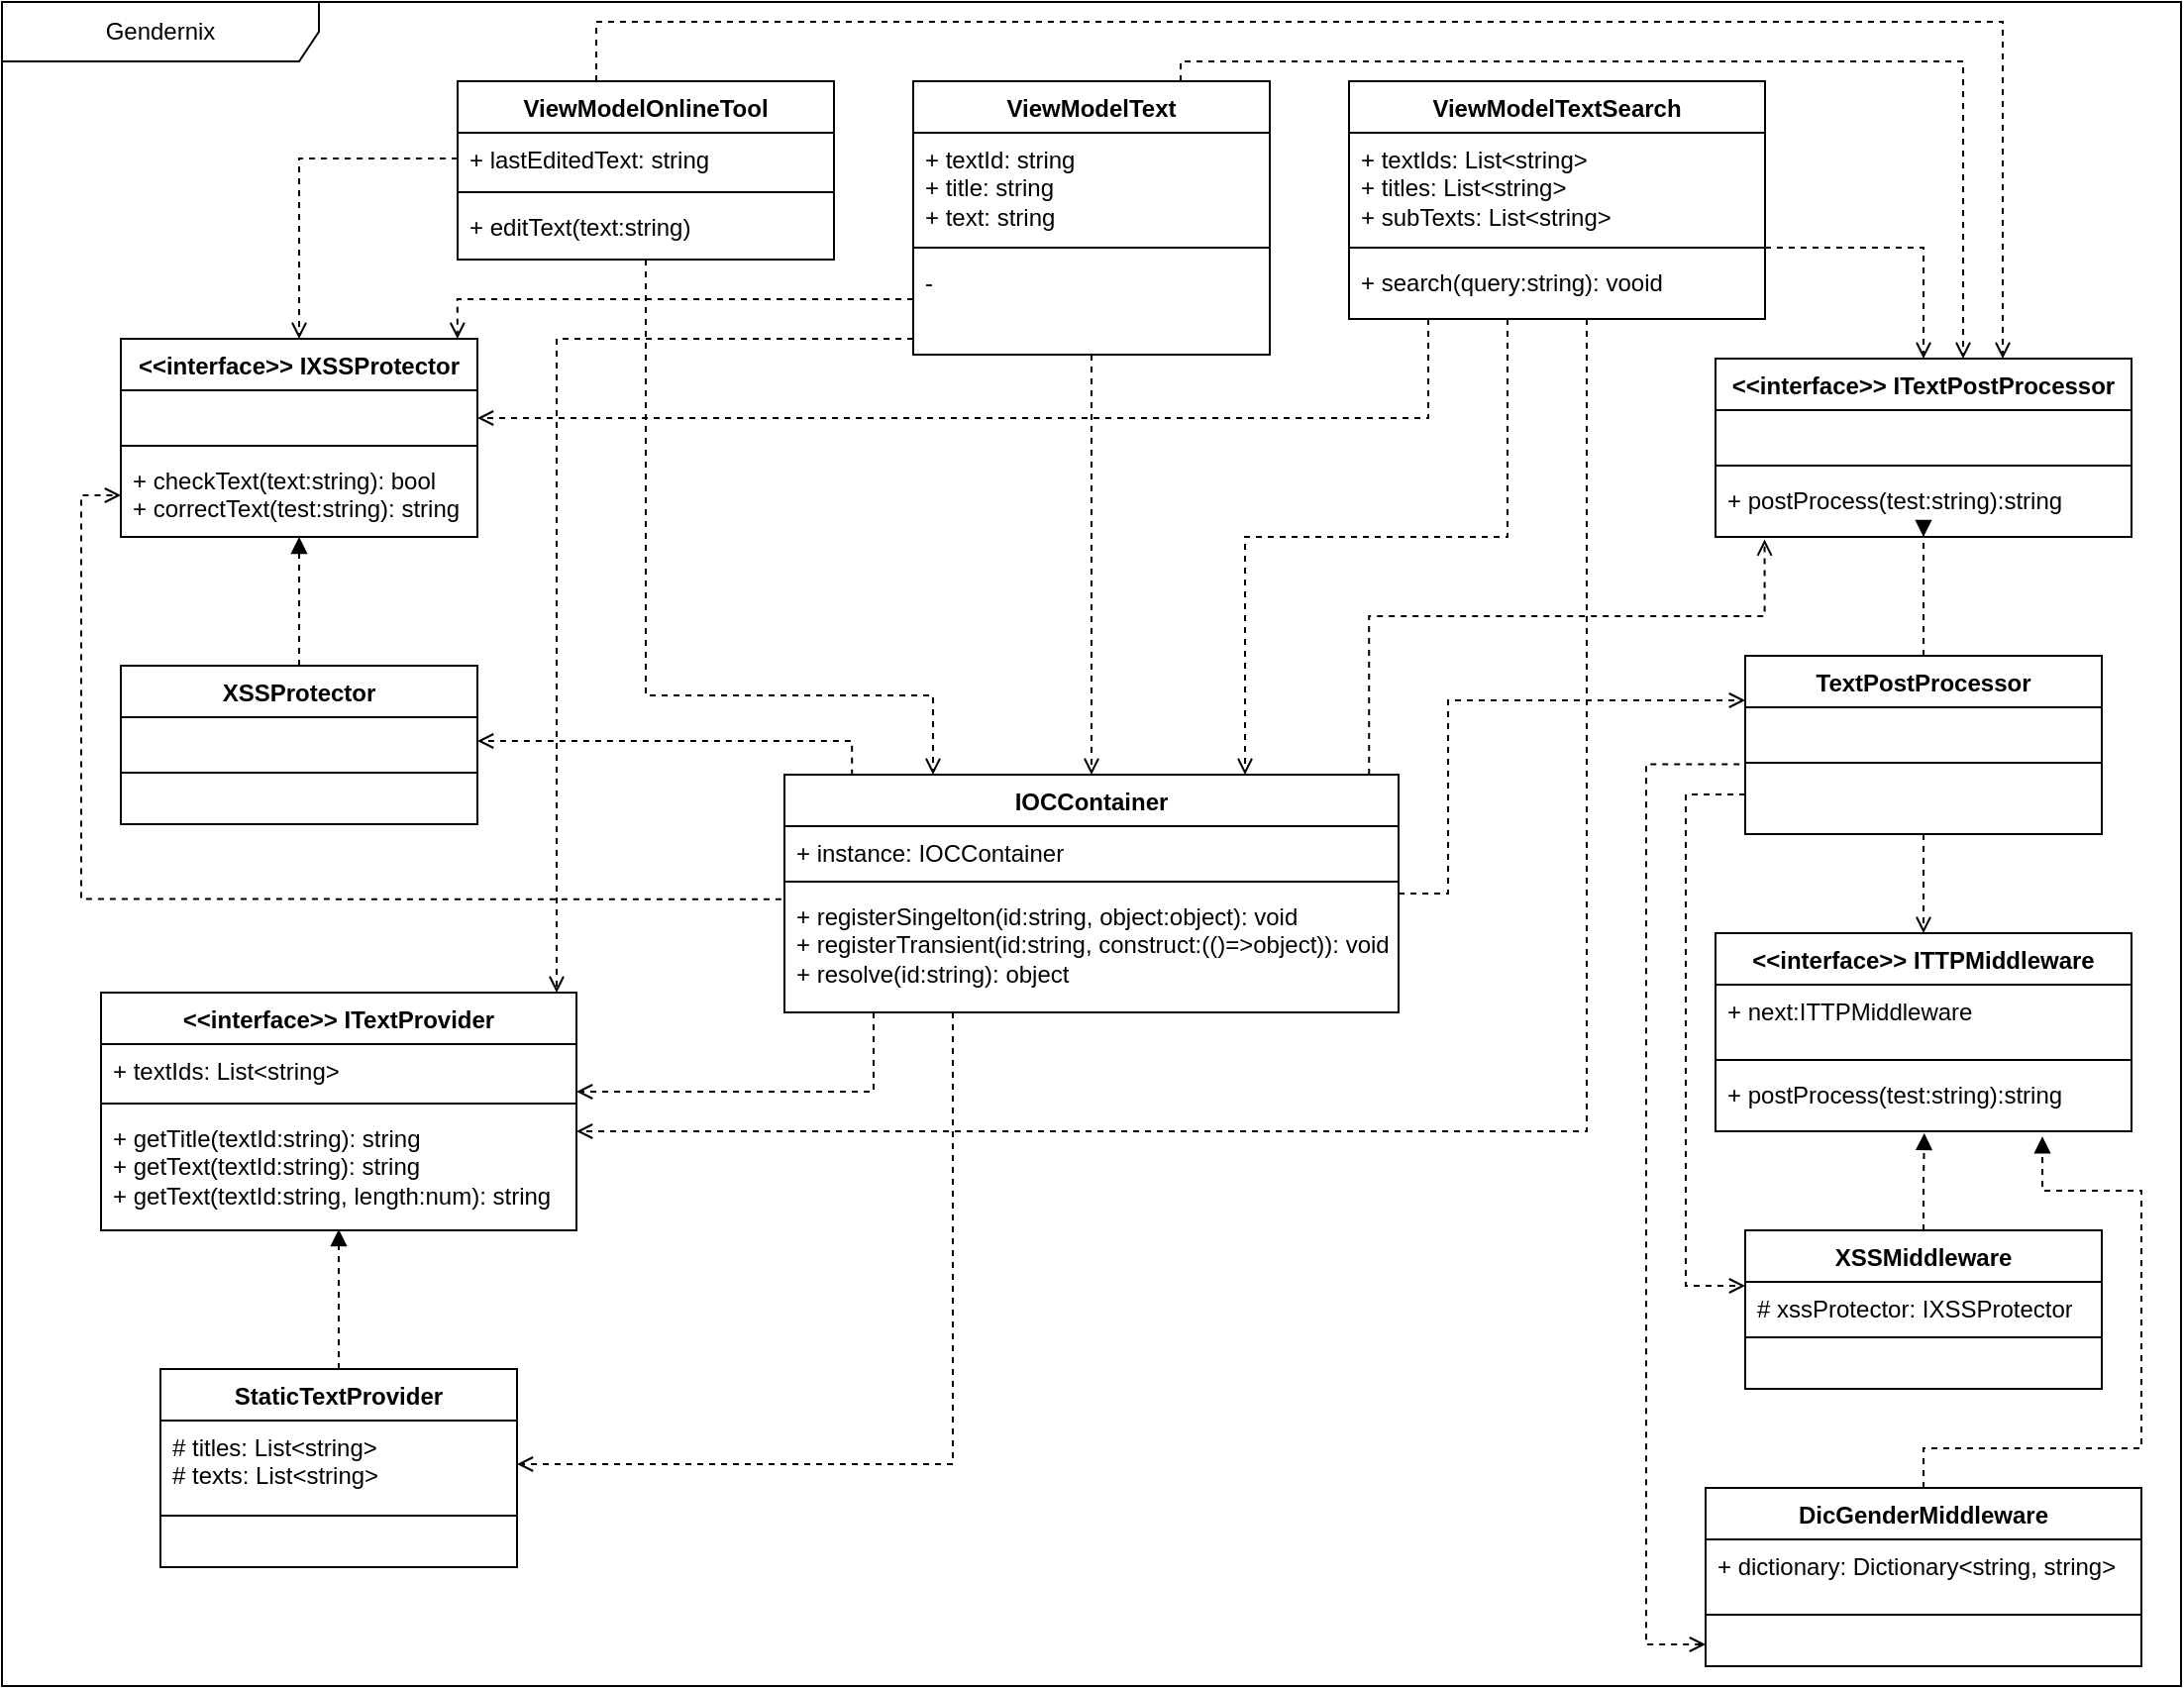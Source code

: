 <mxfile version="22.0.8" type="device">
  <diagram name="Page-1" id="9f46799a-70d6-7492-0946-bef42562c5a5">
    <mxGraphModel dx="2231" dy="1293" grid="1" gridSize="10" guides="1" tooltips="1" connect="1" arrows="1" fold="1" page="1" pageScale="1" pageWidth="1100" pageHeight="850" background="none" math="0" shadow="0">
      <root>
        <mxCell id="0" />
        <mxCell id="1" parent="0" />
        <mxCell id="ZU_0qnk7MYpzfpRTQc3B-1" value="Gendernix" style="shape=umlFrame;whiteSpace=wrap;html=1;pointerEvents=0;recursiveResize=0;container=1;collapsible=0;width=160;" parent="1" vertex="1">
          <mxGeometry width="1100" height="850" as="geometry" />
        </mxCell>
        <mxCell id="ZU_0qnk7MYpzfpRTQc3B-69" style="edgeStyle=orthogonalEdgeStyle;rounded=0;orthogonalLoop=1;jettySize=auto;html=1;entryX=0.5;entryY=0.992;entryDx=0;entryDy=0;entryPerimeter=0;dashed=1;endArrow=block;endFill=1;" parent="ZU_0qnk7MYpzfpRTQc3B-1" source="ZU_0qnk7MYpzfpRTQc3B-13" target="ZU_0qnk7MYpzfpRTQc3B-8" edge="1">
          <mxGeometry relative="1" as="geometry">
            <Array as="points">
              <mxPoint x="170" y="630" />
              <mxPoint x="170" y="630" />
            </Array>
          </mxGeometry>
        </mxCell>
        <mxCell id="ZU_0qnk7MYpzfpRTQc3B-13" value="StaticTextProvider" style="swimlane;fontStyle=1;align=center;verticalAlign=top;childLayout=stackLayout;horizontal=1;startSize=26;horizontalStack=0;resizeParent=1;resizeParentMax=0;resizeLast=0;collapsible=1;marginBottom=0;whiteSpace=wrap;html=1;" parent="ZU_0qnk7MYpzfpRTQc3B-1" vertex="1">
          <mxGeometry x="80" y="690" width="180" height="100" as="geometry" />
        </mxCell>
        <mxCell id="ZU_0qnk7MYpzfpRTQc3B-14" value="# titles: List&amp;lt;string&amp;gt;&lt;br&gt;# texts: List&amp;lt;string&amp;gt;" style="text;strokeColor=none;fillColor=none;align=left;verticalAlign=top;spacingLeft=4;spacingRight=4;overflow=hidden;rotatable=0;points=[[0,0.5],[1,0.5]];portConstraint=eastwest;whiteSpace=wrap;html=1;" parent="ZU_0qnk7MYpzfpRTQc3B-13" vertex="1">
          <mxGeometry y="26" width="180" height="44" as="geometry" />
        </mxCell>
        <mxCell id="ZU_0qnk7MYpzfpRTQc3B-15" value="" style="line;strokeWidth=1;fillColor=none;align=left;verticalAlign=middle;spacingTop=-1;spacingLeft=3;spacingRight=3;rotatable=0;labelPosition=right;points=[];portConstraint=eastwest;strokeColor=inherit;" parent="ZU_0qnk7MYpzfpRTQc3B-13" vertex="1">
          <mxGeometry y="70" width="180" height="8" as="geometry" />
        </mxCell>
        <mxCell id="ZU_0qnk7MYpzfpRTQc3B-16" value="&amp;nbsp;" style="text;strokeColor=none;fillColor=none;align=left;verticalAlign=top;spacingLeft=4;spacingRight=4;overflow=hidden;rotatable=0;points=[[0,0.5],[1,0.5]];portConstraint=eastwest;whiteSpace=wrap;html=1;" parent="ZU_0qnk7MYpzfpRTQc3B-13" vertex="1">
          <mxGeometry y="78" width="180" height="22" as="geometry" />
        </mxCell>
        <mxCell id="ZU_0qnk7MYpzfpRTQc3B-30" value="&amp;lt;&amp;lt;interface&amp;gt;&amp;gt; IXSSProtector" style="swimlane;fontStyle=1;align=center;verticalAlign=top;childLayout=stackLayout;horizontal=1;startSize=26;horizontalStack=0;resizeParent=1;resizeParentMax=0;resizeLast=0;collapsible=1;marginBottom=0;whiteSpace=wrap;html=1;" parent="ZU_0qnk7MYpzfpRTQc3B-1" vertex="1">
          <mxGeometry x="60" y="170" width="180" height="100" as="geometry" />
        </mxCell>
        <mxCell id="ZU_0qnk7MYpzfpRTQc3B-31" value="&amp;nbsp;" style="text;strokeColor=none;fillColor=none;align=left;verticalAlign=top;spacingLeft=4;spacingRight=4;overflow=hidden;rotatable=0;points=[[0,0.5],[1,0.5]];portConstraint=eastwest;whiteSpace=wrap;html=1;" parent="ZU_0qnk7MYpzfpRTQc3B-30" vertex="1">
          <mxGeometry y="26" width="180" height="24" as="geometry" />
        </mxCell>
        <mxCell id="ZU_0qnk7MYpzfpRTQc3B-32" value="" style="line;strokeWidth=1;fillColor=none;align=left;verticalAlign=middle;spacingTop=-1;spacingLeft=3;spacingRight=3;rotatable=0;labelPosition=right;points=[];portConstraint=eastwest;strokeColor=inherit;" parent="ZU_0qnk7MYpzfpRTQc3B-30" vertex="1">
          <mxGeometry y="50" width="180" height="8" as="geometry" />
        </mxCell>
        <mxCell id="ZU_0qnk7MYpzfpRTQc3B-33" value="+ checkText(text:string): bool&lt;br&gt;+ correctText(test:string): string" style="text;strokeColor=none;fillColor=none;align=left;verticalAlign=top;spacingLeft=4;spacingRight=4;overflow=hidden;rotatable=0;points=[[0,0.5],[1,0.5]];portConstraint=eastwest;whiteSpace=wrap;html=1;" parent="ZU_0qnk7MYpzfpRTQc3B-30" vertex="1">
          <mxGeometry y="58" width="180" height="42" as="geometry" />
        </mxCell>
        <mxCell id="ZU_0qnk7MYpzfpRTQc3B-72" style="edgeStyle=orthogonalEdgeStyle;rounded=0;orthogonalLoop=1;jettySize=auto;html=1;entryX=0.5;entryY=1;entryDx=0;entryDy=0;entryPerimeter=0;dashed=1;endArrow=block;endFill=1;" parent="ZU_0qnk7MYpzfpRTQc3B-1" source="ZU_0qnk7MYpzfpRTQc3B-34" target="ZU_0qnk7MYpzfpRTQc3B-33" edge="1">
          <mxGeometry relative="1" as="geometry" />
        </mxCell>
        <mxCell id="ZU_0qnk7MYpzfpRTQc3B-34" value="XSSProtector" style="swimlane;fontStyle=1;align=center;verticalAlign=top;childLayout=stackLayout;horizontal=1;startSize=26;horizontalStack=0;resizeParent=1;resizeParentMax=0;resizeLast=0;collapsible=1;marginBottom=0;whiteSpace=wrap;html=1;" parent="ZU_0qnk7MYpzfpRTQc3B-1" vertex="1">
          <mxGeometry x="60" y="335" width="180" height="80" as="geometry" />
        </mxCell>
        <mxCell id="ZU_0qnk7MYpzfpRTQc3B-35" value="&amp;nbsp;" style="text;strokeColor=none;fillColor=none;align=left;verticalAlign=top;spacingLeft=4;spacingRight=4;overflow=hidden;rotatable=0;points=[[0,0.5],[1,0.5]];portConstraint=eastwest;whiteSpace=wrap;html=1;" parent="ZU_0qnk7MYpzfpRTQc3B-34" vertex="1">
          <mxGeometry y="26" width="180" height="24" as="geometry" />
        </mxCell>
        <mxCell id="ZU_0qnk7MYpzfpRTQc3B-36" value="" style="line;strokeWidth=1;fillColor=none;align=left;verticalAlign=middle;spacingTop=-1;spacingLeft=3;spacingRight=3;rotatable=0;labelPosition=right;points=[];portConstraint=eastwest;strokeColor=inherit;" parent="ZU_0qnk7MYpzfpRTQc3B-34" vertex="1">
          <mxGeometry y="50" width="180" height="8" as="geometry" />
        </mxCell>
        <mxCell id="ZU_0qnk7MYpzfpRTQc3B-37" value="&amp;nbsp;" style="text;strokeColor=none;fillColor=none;align=left;verticalAlign=top;spacingLeft=4;spacingRight=4;overflow=hidden;rotatable=0;points=[[0,0.5],[1,0.5]];portConstraint=eastwest;whiteSpace=wrap;html=1;" parent="ZU_0qnk7MYpzfpRTQc3B-34" vertex="1">
          <mxGeometry y="58" width="180" height="22" as="geometry" />
        </mxCell>
        <mxCell id="ZU_0qnk7MYpzfpRTQc3B-38" value="&amp;lt;&amp;lt;interface&amp;gt;&amp;gt; ITextPostProcessor" style="swimlane;fontStyle=1;align=center;verticalAlign=top;childLayout=stackLayout;horizontal=1;startSize=26;horizontalStack=0;resizeParent=1;resizeParentMax=0;resizeLast=0;collapsible=1;marginBottom=0;whiteSpace=wrap;html=1;" parent="ZU_0qnk7MYpzfpRTQc3B-1" vertex="1">
          <mxGeometry x="865" y="180" width="210" height="90" as="geometry" />
        </mxCell>
        <mxCell id="ZU_0qnk7MYpzfpRTQc3B-39" value="&amp;nbsp;" style="text;strokeColor=none;fillColor=none;align=left;verticalAlign=top;spacingLeft=4;spacingRight=4;overflow=hidden;rotatable=0;points=[[0,0.5],[1,0.5]];portConstraint=eastwest;whiteSpace=wrap;html=1;" parent="ZU_0qnk7MYpzfpRTQc3B-38" vertex="1">
          <mxGeometry y="26" width="210" height="24" as="geometry" />
        </mxCell>
        <mxCell id="ZU_0qnk7MYpzfpRTQc3B-40" value="" style="line;strokeWidth=1;fillColor=none;align=left;verticalAlign=middle;spacingTop=-1;spacingLeft=3;spacingRight=3;rotatable=0;labelPosition=right;points=[];portConstraint=eastwest;strokeColor=inherit;" parent="ZU_0qnk7MYpzfpRTQc3B-38" vertex="1">
          <mxGeometry y="50" width="210" height="8" as="geometry" />
        </mxCell>
        <mxCell id="ZU_0qnk7MYpzfpRTQc3B-41" value="+ postProcess(test:string):string" style="text;strokeColor=none;fillColor=none;align=left;verticalAlign=top;spacingLeft=4;spacingRight=4;overflow=hidden;rotatable=0;points=[[0,0.5],[1,0.5]];portConstraint=eastwest;whiteSpace=wrap;html=1;" parent="ZU_0qnk7MYpzfpRTQc3B-38" vertex="1">
          <mxGeometry y="58" width="210" height="32" as="geometry" />
        </mxCell>
        <mxCell id="ZU_0qnk7MYpzfpRTQc3B-70" style="edgeStyle=orthogonalEdgeStyle;rounded=0;orthogonalLoop=1;jettySize=auto;html=1;dashed=1;endArrow=block;endFill=1;" parent="ZU_0qnk7MYpzfpRTQc3B-1" source="ZU_0qnk7MYpzfpRTQc3B-46" edge="1">
          <mxGeometry relative="1" as="geometry">
            <mxPoint x="970" y="270" as="targetPoint" />
            <Array as="points">
              <mxPoint x="970" y="269" />
            </Array>
          </mxGeometry>
        </mxCell>
        <mxCell id="ZU_0qnk7MYpzfpRTQc3B-71" style="edgeStyle=orthogonalEdgeStyle;rounded=0;orthogonalLoop=1;jettySize=auto;html=1;entryX=0.5;entryY=0;entryDx=0;entryDy=0;dashed=1;endArrow=open;endFill=0;" parent="ZU_0qnk7MYpzfpRTQc3B-1" source="ZU_0qnk7MYpzfpRTQc3B-46" target="ZU_0qnk7MYpzfpRTQc3B-51" edge="1">
          <mxGeometry relative="1" as="geometry" />
        </mxCell>
        <mxCell id="ZU_0qnk7MYpzfpRTQc3B-46" value="TextPostProcessor" style="swimlane;fontStyle=1;align=center;verticalAlign=top;childLayout=stackLayout;horizontal=1;startSize=26;horizontalStack=0;resizeParent=1;resizeParentMax=0;resizeLast=0;collapsible=1;marginBottom=0;whiteSpace=wrap;html=1;" parent="ZU_0qnk7MYpzfpRTQc3B-1" vertex="1">
          <mxGeometry x="880" y="330" width="180" height="90" as="geometry" />
        </mxCell>
        <mxCell id="ZU_0qnk7MYpzfpRTQc3B-47" value="&amp;nbsp;" style="text;strokeColor=none;fillColor=none;align=left;verticalAlign=top;spacingLeft=4;spacingRight=4;overflow=hidden;rotatable=0;points=[[0,0.5],[1,0.5]];portConstraint=eastwest;whiteSpace=wrap;html=1;" parent="ZU_0qnk7MYpzfpRTQc3B-46" vertex="1">
          <mxGeometry y="26" width="180" height="24" as="geometry" />
        </mxCell>
        <mxCell id="ZU_0qnk7MYpzfpRTQc3B-48" value="" style="line;strokeWidth=1;fillColor=none;align=left;verticalAlign=middle;spacingTop=-1;spacingLeft=3;spacingRight=3;rotatable=0;labelPosition=right;points=[];portConstraint=eastwest;strokeColor=inherit;" parent="ZU_0qnk7MYpzfpRTQc3B-46" vertex="1">
          <mxGeometry y="50" width="180" height="8" as="geometry" />
        </mxCell>
        <mxCell id="ZU_0qnk7MYpzfpRTQc3B-49" value="&amp;nbsp;" style="text;strokeColor=none;fillColor=none;align=left;verticalAlign=top;spacingLeft=4;spacingRight=4;overflow=hidden;rotatable=0;points=[[0,0.5],[1,0.5]];portConstraint=eastwest;whiteSpace=wrap;html=1;" parent="ZU_0qnk7MYpzfpRTQc3B-46" vertex="1">
          <mxGeometry y="58" width="180" height="32" as="geometry" />
        </mxCell>
        <mxCell id="ZU_0qnk7MYpzfpRTQc3B-51" value="&amp;lt;&amp;lt;interface&amp;gt;&amp;gt; ITTPMiddleware" style="swimlane;fontStyle=1;align=center;verticalAlign=top;childLayout=stackLayout;horizontal=1;startSize=26;horizontalStack=0;resizeParent=1;resizeParentMax=0;resizeLast=0;collapsible=1;marginBottom=0;whiteSpace=wrap;html=1;" parent="ZU_0qnk7MYpzfpRTQc3B-1" vertex="1">
          <mxGeometry x="865" y="470" width="210" height="100" as="geometry" />
        </mxCell>
        <mxCell id="ZU_0qnk7MYpzfpRTQc3B-52" value="+ next:ITTPMiddleware" style="text;strokeColor=none;fillColor=none;align=left;verticalAlign=top;spacingLeft=4;spacingRight=4;overflow=hidden;rotatable=0;points=[[0,0.5],[1,0.5]];portConstraint=eastwest;whiteSpace=wrap;html=1;" parent="ZU_0qnk7MYpzfpRTQc3B-51" vertex="1">
          <mxGeometry y="26" width="210" height="34" as="geometry" />
        </mxCell>
        <mxCell id="ZU_0qnk7MYpzfpRTQc3B-53" value="" style="line;strokeWidth=1;fillColor=none;align=left;verticalAlign=middle;spacingTop=-1;spacingLeft=3;spacingRight=3;rotatable=0;labelPosition=right;points=[];portConstraint=eastwest;strokeColor=inherit;" parent="ZU_0qnk7MYpzfpRTQc3B-51" vertex="1">
          <mxGeometry y="60" width="210" height="8" as="geometry" />
        </mxCell>
        <mxCell id="ZU_0qnk7MYpzfpRTQc3B-54" value="+ postProcess(test:string):string" style="text;strokeColor=none;fillColor=none;align=left;verticalAlign=top;spacingLeft=4;spacingRight=4;overflow=hidden;rotatable=0;points=[[0,0.5],[1,0.5]];portConstraint=eastwest;whiteSpace=wrap;html=1;" parent="ZU_0qnk7MYpzfpRTQc3B-51" vertex="1">
          <mxGeometry y="68" width="210" height="32" as="geometry" />
        </mxCell>
        <mxCell id="ZU_0qnk7MYpzfpRTQc3B-56" value="XSSMiddleware" style="swimlane;fontStyle=1;align=center;verticalAlign=top;childLayout=stackLayout;horizontal=1;startSize=26;horizontalStack=0;resizeParent=1;resizeParentMax=0;resizeLast=0;collapsible=1;marginBottom=0;whiteSpace=wrap;html=1;" parent="ZU_0qnk7MYpzfpRTQc3B-1" vertex="1">
          <mxGeometry x="880" y="620" width="180" height="80" as="geometry" />
        </mxCell>
        <mxCell id="ZU_0qnk7MYpzfpRTQc3B-57" value="# xssProtector: IXSSProtector" style="text;strokeColor=none;fillColor=none;align=left;verticalAlign=top;spacingLeft=4;spacingRight=4;overflow=hidden;rotatable=0;points=[[0,0.5],[1,0.5]];portConstraint=eastwest;whiteSpace=wrap;html=1;" parent="ZU_0qnk7MYpzfpRTQc3B-56" vertex="1">
          <mxGeometry y="26" width="180" height="24" as="geometry" />
        </mxCell>
        <mxCell id="ZU_0qnk7MYpzfpRTQc3B-58" value="" style="line;strokeWidth=1;fillColor=none;align=left;verticalAlign=middle;spacingTop=-1;spacingLeft=3;spacingRight=3;rotatable=0;labelPosition=right;points=[];portConstraint=eastwest;strokeColor=inherit;" parent="ZU_0qnk7MYpzfpRTQc3B-56" vertex="1">
          <mxGeometry y="50" width="180" height="8" as="geometry" />
        </mxCell>
        <mxCell id="ZU_0qnk7MYpzfpRTQc3B-59" value="&amp;nbsp;" style="text;strokeColor=none;fillColor=none;align=left;verticalAlign=top;spacingLeft=4;spacingRight=4;overflow=hidden;rotatable=0;points=[[0,0.5],[1,0.5]];portConstraint=eastwest;whiteSpace=wrap;html=1;" parent="ZU_0qnk7MYpzfpRTQc3B-56" vertex="1">
          <mxGeometry y="58" width="180" height="22" as="geometry" />
        </mxCell>
        <mxCell id="ZU_0qnk7MYpzfpRTQc3B-60" value="DicGenderMiddleware" style="swimlane;fontStyle=1;align=center;verticalAlign=top;childLayout=stackLayout;horizontal=1;startSize=26;horizontalStack=0;resizeParent=1;resizeParentMax=0;resizeLast=0;collapsible=1;marginBottom=0;whiteSpace=wrap;html=1;" parent="ZU_0qnk7MYpzfpRTQc3B-1" vertex="1">
          <mxGeometry x="860" y="750" width="220" height="90" as="geometry" />
        </mxCell>
        <mxCell id="ZU_0qnk7MYpzfpRTQc3B-61" value="+ dictionary: Dictionary&amp;lt;string, string&amp;gt;&amp;nbsp;" style="text;strokeColor=none;fillColor=none;align=left;verticalAlign=top;spacingLeft=4;spacingRight=4;overflow=hidden;rotatable=0;points=[[0,0.5],[1,0.5]];portConstraint=eastwest;whiteSpace=wrap;html=1;" parent="ZU_0qnk7MYpzfpRTQc3B-60" vertex="1">
          <mxGeometry y="26" width="220" height="34" as="geometry" />
        </mxCell>
        <mxCell id="ZU_0qnk7MYpzfpRTQc3B-62" value="" style="line;strokeWidth=1;fillColor=none;align=left;verticalAlign=middle;spacingTop=-1;spacingLeft=3;spacingRight=3;rotatable=0;labelPosition=right;points=[];portConstraint=eastwest;strokeColor=inherit;" parent="ZU_0qnk7MYpzfpRTQc3B-60" vertex="1">
          <mxGeometry y="60" width="220" height="8" as="geometry" />
        </mxCell>
        <mxCell id="ZU_0qnk7MYpzfpRTQc3B-63" value="&amp;nbsp;" style="text;strokeColor=none;fillColor=none;align=left;verticalAlign=top;spacingLeft=4;spacingRight=4;overflow=hidden;rotatable=0;points=[[0,0.5],[1,0.5]];portConstraint=eastwest;whiteSpace=wrap;html=1;" parent="ZU_0qnk7MYpzfpRTQc3B-60" vertex="1">
          <mxGeometry y="68" width="220" height="22" as="geometry" />
        </mxCell>
        <mxCell id="ZU_0qnk7MYpzfpRTQc3B-87" style="edgeStyle=orthogonalEdgeStyle;rounded=0;orthogonalLoop=1;jettySize=auto;html=1;entryX=0;entryY=0.25;entryDx=0;entryDy=0;dashed=1;endArrow=open;endFill=0;" parent="ZU_0qnk7MYpzfpRTQc3B-1" source="ZU_0qnk7MYpzfpRTQc3B-26" target="ZU_0qnk7MYpzfpRTQc3B-46" edge="1">
          <mxGeometry relative="1" as="geometry">
            <Array as="points">
              <mxPoint x="730" y="450" />
              <mxPoint x="730" y="352" />
            </Array>
          </mxGeometry>
        </mxCell>
        <mxCell id="ZU_0qnk7MYpzfpRTQc3B-26" value="IOCContainer" style="swimlane;fontStyle=1;align=center;verticalAlign=top;childLayout=stackLayout;horizontal=1;startSize=26;horizontalStack=0;resizeParent=1;resizeParentMax=0;resizeLast=0;collapsible=1;marginBottom=0;whiteSpace=wrap;html=1;" parent="ZU_0qnk7MYpzfpRTQc3B-1" vertex="1">
          <mxGeometry x="395" y="390" width="310" height="120" as="geometry" />
        </mxCell>
        <mxCell id="ZU_0qnk7MYpzfpRTQc3B-27" value="+ instance: IOCContainer" style="text;strokeColor=none;fillColor=none;align=left;verticalAlign=top;spacingLeft=4;spacingRight=4;overflow=hidden;rotatable=0;points=[[0,0.5],[1,0.5]];portConstraint=eastwest;whiteSpace=wrap;html=1;" parent="ZU_0qnk7MYpzfpRTQc3B-26" vertex="1">
          <mxGeometry y="26" width="310" height="24" as="geometry" />
        </mxCell>
        <mxCell id="ZU_0qnk7MYpzfpRTQc3B-28" value="" style="line;strokeWidth=1;fillColor=none;align=left;verticalAlign=middle;spacingTop=-1;spacingLeft=3;spacingRight=3;rotatable=0;labelPosition=right;points=[];portConstraint=eastwest;strokeColor=inherit;" parent="ZU_0qnk7MYpzfpRTQc3B-26" vertex="1">
          <mxGeometry y="50" width="310" height="8" as="geometry" />
        </mxCell>
        <mxCell id="ZU_0qnk7MYpzfpRTQc3B-29" value="+ registerSingelton(id:string, object:object): void&lt;br&gt;+ registerTransient(id:string, construct:(()=&amp;gt;object)): void&lt;br&gt;+ resolve(id:string): object" style="text;strokeColor=none;fillColor=none;align=left;verticalAlign=top;spacingLeft=4;spacingRight=4;overflow=hidden;rotatable=0;points=[[0,0.5],[1,0.5]];portConstraint=eastwest;whiteSpace=wrap;html=1;" parent="ZU_0qnk7MYpzfpRTQc3B-26" vertex="1">
          <mxGeometry y="58" width="310" height="62" as="geometry" />
        </mxCell>
        <mxCell id="ZU_0qnk7MYpzfpRTQc3B-5" value="&amp;lt;&amp;lt;interface&amp;gt;&amp;gt; ITextProvider" style="swimlane;fontStyle=1;align=center;verticalAlign=top;childLayout=stackLayout;horizontal=1;startSize=26;horizontalStack=0;resizeParent=1;resizeParentMax=0;resizeLast=0;collapsible=1;marginBottom=0;whiteSpace=wrap;html=1;" parent="ZU_0qnk7MYpzfpRTQc3B-1" vertex="1">
          <mxGeometry x="50" y="500" width="240" height="120" as="geometry" />
        </mxCell>
        <mxCell id="ZU_0qnk7MYpzfpRTQc3B-6" value="+ textIds: List&amp;lt;string&amp;gt;" style="text;strokeColor=none;fillColor=none;align=left;verticalAlign=top;spacingLeft=4;spacingRight=4;overflow=hidden;rotatable=0;points=[[0,0.5],[1,0.5]];portConstraint=eastwest;whiteSpace=wrap;html=1;" parent="ZU_0qnk7MYpzfpRTQc3B-5" vertex="1">
          <mxGeometry y="26" width="240" height="26" as="geometry" />
        </mxCell>
        <mxCell id="ZU_0qnk7MYpzfpRTQc3B-7" value="" style="line;strokeWidth=1;fillColor=none;align=left;verticalAlign=middle;spacingTop=-1;spacingLeft=3;spacingRight=3;rotatable=0;labelPosition=right;points=[];portConstraint=eastwest;strokeColor=inherit;" parent="ZU_0qnk7MYpzfpRTQc3B-5" vertex="1">
          <mxGeometry y="52" width="240" height="8" as="geometry" />
        </mxCell>
        <mxCell id="ZU_0qnk7MYpzfpRTQc3B-8" value="+ getTitle(textId:string): string&lt;br&gt;+ getText(textId:string): string&lt;br&gt;+ getText(textId:string, length:num): string" style="text;strokeColor=none;fillColor=none;align=left;verticalAlign=top;spacingLeft=4;spacingRight=4;overflow=hidden;rotatable=0;points=[[0,0.5],[1,0.5]];portConstraint=eastwest;whiteSpace=wrap;html=1;" parent="ZU_0qnk7MYpzfpRTQc3B-5" vertex="1">
          <mxGeometry y="60" width="240" height="60" as="geometry" />
        </mxCell>
        <mxCell id="ZU_0qnk7MYpzfpRTQc3B-64" style="edgeStyle=orthogonalEdgeStyle;rounded=0;orthogonalLoop=1;jettySize=auto;html=1;dashed=1;endArrow=open;endFill=0;" parent="ZU_0qnk7MYpzfpRTQc3B-1" source="ZU_0qnk7MYpzfpRTQc3B-9" target="ZU_0qnk7MYpzfpRTQc3B-26" edge="1">
          <mxGeometry relative="1" as="geometry">
            <Array as="points">
              <mxPoint x="325" y="350" />
              <mxPoint x="470" y="350" />
            </Array>
          </mxGeometry>
        </mxCell>
        <mxCell id="ZU_0qnk7MYpzfpRTQc3B-74" style="edgeStyle=orthogonalEdgeStyle;rounded=0;orthogonalLoop=1;jettySize=auto;html=1;dashed=1;endArrow=open;endFill=0;" parent="ZU_0qnk7MYpzfpRTQc3B-1" source="ZU_0qnk7MYpzfpRTQc3B-9" edge="1">
          <mxGeometry relative="1" as="geometry">
            <mxPoint x="1010" y="180" as="targetPoint" />
            <Array as="points">
              <mxPoint x="300" y="10" />
              <mxPoint x="1010" y="10" />
            </Array>
          </mxGeometry>
        </mxCell>
        <mxCell id="ZU_0qnk7MYpzfpRTQc3B-9" value="ViewModelOnlineTool" style="swimlane;fontStyle=1;align=center;verticalAlign=top;childLayout=stackLayout;horizontal=1;startSize=26;horizontalStack=0;resizeParent=1;resizeParentMax=0;resizeLast=0;collapsible=1;marginBottom=0;whiteSpace=wrap;html=1;" parent="ZU_0qnk7MYpzfpRTQc3B-1" vertex="1">
          <mxGeometry x="230" y="40" width="190" height="90" as="geometry" />
        </mxCell>
        <mxCell id="ZU_0qnk7MYpzfpRTQc3B-10" value="+ lastEditedText: string" style="text;strokeColor=none;fillColor=none;align=left;verticalAlign=top;spacingLeft=4;spacingRight=4;overflow=hidden;rotatable=0;points=[[0,0.5],[1,0.5]];portConstraint=eastwest;whiteSpace=wrap;html=1;" parent="ZU_0qnk7MYpzfpRTQc3B-9" vertex="1">
          <mxGeometry y="26" width="190" height="26" as="geometry" />
        </mxCell>
        <mxCell id="ZU_0qnk7MYpzfpRTQc3B-11" value="" style="line;strokeWidth=1;fillColor=none;align=left;verticalAlign=middle;spacingTop=-1;spacingLeft=3;spacingRight=3;rotatable=0;labelPosition=right;points=[];portConstraint=eastwest;strokeColor=inherit;" parent="ZU_0qnk7MYpzfpRTQc3B-9" vertex="1">
          <mxGeometry y="52" width="190" height="8" as="geometry" />
        </mxCell>
        <mxCell id="ZU_0qnk7MYpzfpRTQc3B-12" value="+ editText(text:string)" style="text;strokeColor=none;fillColor=none;align=left;verticalAlign=top;spacingLeft=4;spacingRight=4;overflow=hidden;rotatable=0;points=[[0,0.5],[1,0.5]];portConstraint=eastwest;whiteSpace=wrap;html=1;" parent="ZU_0qnk7MYpzfpRTQc3B-9" vertex="1">
          <mxGeometry y="60" width="190" height="30" as="geometry" />
        </mxCell>
        <mxCell id="ZU_0qnk7MYpzfpRTQc3B-65" style="edgeStyle=orthogonalEdgeStyle;rounded=0;orthogonalLoop=1;jettySize=auto;html=1;entryX=0.5;entryY=0;entryDx=0;entryDy=0;dashed=1;endArrow=open;endFill=0;" parent="ZU_0qnk7MYpzfpRTQc3B-1" source="ZU_0qnk7MYpzfpRTQc3B-17" target="ZU_0qnk7MYpzfpRTQc3B-26" edge="1">
          <mxGeometry relative="1" as="geometry">
            <Array as="points">
              <mxPoint x="550" y="230" />
              <mxPoint x="550" y="230" />
            </Array>
          </mxGeometry>
        </mxCell>
        <mxCell id="ZU_0qnk7MYpzfpRTQc3B-17" value="ViewModelText" style="swimlane;fontStyle=1;align=center;verticalAlign=top;childLayout=stackLayout;horizontal=1;startSize=26;horizontalStack=0;resizeParent=1;resizeParentMax=0;resizeLast=0;collapsible=1;marginBottom=0;whiteSpace=wrap;html=1;" parent="ZU_0qnk7MYpzfpRTQc3B-1" vertex="1">
          <mxGeometry x="460" y="40" width="180" height="138" as="geometry" />
        </mxCell>
        <mxCell id="ZU_0qnk7MYpzfpRTQc3B-18" value="+ textId: string&lt;br&gt;+ title: string&lt;br style=&quot;border-color: var(--border-color);&quot;&gt;+ text: string" style="text;strokeColor=none;fillColor=none;align=left;verticalAlign=top;spacingLeft=4;spacingRight=4;overflow=hidden;rotatable=0;points=[[0,0.5],[1,0.5]];portConstraint=eastwest;whiteSpace=wrap;html=1;" parent="ZU_0qnk7MYpzfpRTQc3B-17" vertex="1">
          <mxGeometry y="26" width="180" height="54" as="geometry" />
        </mxCell>
        <mxCell id="ZU_0qnk7MYpzfpRTQc3B-19" value="" style="line;strokeWidth=1;fillColor=none;align=left;verticalAlign=middle;spacingTop=-1;spacingLeft=3;spacingRight=3;rotatable=0;labelPosition=right;points=[];portConstraint=eastwest;strokeColor=inherit;" parent="ZU_0qnk7MYpzfpRTQc3B-17" vertex="1">
          <mxGeometry y="80" width="180" height="8" as="geometry" />
        </mxCell>
        <mxCell id="ZU_0qnk7MYpzfpRTQc3B-20" value="-" style="text;strokeColor=none;fillColor=none;align=left;verticalAlign=top;spacingLeft=4;spacingRight=4;overflow=hidden;rotatable=0;points=[[0,0.5],[1,0.5]];portConstraint=eastwest;whiteSpace=wrap;html=1;" parent="ZU_0qnk7MYpzfpRTQc3B-17" vertex="1">
          <mxGeometry y="88" width="180" height="50" as="geometry" />
        </mxCell>
        <mxCell id="ZU_0qnk7MYpzfpRTQc3B-66" style="edgeStyle=orthogonalEdgeStyle;rounded=0;orthogonalLoop=1;jettySize=auto;html=1;entryX=0.75;entryY=0;entryDx=0;entryDy=0;dashed=1;endArrow=open;endFill=0;" parent="ZU_0qnk7MYpzfpRTQc3B-1" source="ZU_0qnk7MYpzfpRTQc3B-21" target="ZU_0qnk7MYpzfpRTQc3B-26" edge="1">
          <mxGeometry relative="1" as="geometry">
            <Array as="points">
              <mxPoint x="760" y="270" />
              <mxPoint x="628" y="270" />
            </Array>
          </mxGeometry>
        </mxCell>
        <mxCell id="ZU_0qnk7MYpzfpRTQc3B-21" value="ViewModelTextSearch" style="swimlane;fontStyle=1;align=center;verticalAlign=top;childLayout=stackLayout;horizontal=1;startSize=26;horizontalStack=0;resizeParent=1;resizeParentMax=0;resizeLast=0;collapsible=1;marginBottom=0;whiteSpace=wrap;html=1;" parent="ZU_0qnk7MYpzfpRTQc3B-1" vertex="1">
          <mxGeometry x="680" y="40" width="210" height="120" as="geometry" />
        </mxCell>
        <mxCell id="ZU_0qnk7MYpzfpRTQc3B-22" value="+ textIds: List&amp;lt;string&amp;gt;&lt;br style=&quot;border-color: var(--border-color);&quot;&gt;+ titles: List&amp;lt;string&amp;gt;&lt;br style=&quot;border-color: var(--border-color);&quot;&gt;+ subTexts: List&amp;lt;string&amp;gt;" style="text;strokeColor=none;fillColor=none;align=left;verticalAlign=top;spacingLeft=4;spacingRight=4;overflow=hidden;rotatable=0;points=[[0,0.5],[1,0.5]];portConstraint=eastwest;whiteSpace=wrap;html=1;" parent="ZU_0qnk7MYpzfpRTQc3B-21" vertex="1">
          <mxGeometry y="26" width="210" height="54" as="geometry" />
        </mxCell>
        <mxCell id="ZU_0qnk7MYpzfpRTQc3B-23" value="" style="line;strokeWidth=1;fillColor=none;align=left;verticalAlign=middle;spacingTop=-1;spacingLeft=3;spacingRight=3;rotatable=0;labelPosition=right;points=[];portConstraint=eastwest;strokeColor=inherit;" parent="ZU_0qnk7MYpzfpRTQc3B-21" vertex="1">
          <mxGeometry y="80" width="210" height="8" as="geometry" />
        </mxCell>
        <mxCell id="ZU_0qnk7MYpzfpRTQc3B-24" value="+ search(query:string): vooid" style="text;strokeColor=none;fillColor=none;align=left;verticalAlign=top;spacingLeft=4;spacingRight=4;overflow=hidden;rotatable=0;points=[[0,0.5],[1,0.5]];portConstraint=eastwest;whiteSpace=wrap;html=1;" parent="ZU_0qnk7MYpzfpRTQc3B-21" vertex="1">
          <mxGeometry y="88" width="210" height="32" as="geometry" />
        </mxCell>
        <mxCell id="ZU_0qnk7MYpzfpRTQc3B-67" style="edgeStyle=orthogonalEdgeStyle;rounded=0;orthogonalLoop=1;jettySize=auto;html=1;dashed=1;endArrow=block;endFill=1;entryX=0.502;entryY=1.029;entryDx=0;entryDy=0;entryPerimeter=0;exitX=0.5;exitY=0;exitDx=0;exitDy=0;" parent="ZU_0qnk7MYpzfpRTQc3B-1" source="ZU_0qnk7MYpzfpRTQc3B-56" target="ZU_0qnk7MYpzfpRTQc3B-54" edge="1">
          <mxGeometry relative="1" as="geometry">
            <mxPoint x="970" y="570" as="sourcePoint" />
            <mxPoint x="800" y="480" as="targetPoint" />
            <Array as="points" />
          </mxGeometry>
        </mxCell>
        <mxCell id="ZU_0qnk7MYpzfpRTQc3B-68" style="edgeStyle=orthogonalEdgeStyle;rounded=0;orthogonalLoop=1;jettySize=auto;html=1;dashed=1;endArrow=block;endFill=1;entryX=0.788;entryY=1.082;entryDx=0;entryDy=0;exitX=0.5;exitY=0;exitDx=0;exitDy=0;entryPerimeter=0;" parent="ZU_0qnk7MYpzfpRTQc3B-1" source="ZU_0qnk7MYpzfpRTQc3B-60" target="ZU_0qnk7MYpzfpRTQc3B-54" edge="1">
          <mxGeometry relative="1" as="geometry">
            <mxPoint x="740" y="480" as="targetPoint" />
            <Array as="points">
              <mxPoint x="970" y="730" />
              <mxPoint x="1080" y="730" />
              <mxPoint x="1080" y="600" />
              <mxPoint x="1030" y="600" />
              <mxPoint x="1030" y="573" />
            </Array>
          </mxGeometry>
        </mxCell>
        <mxCell id="ZU_0qnk7MYpzfpRTQc3B-73" style="edgeStyle=orthogonalEdgeStyle;rounded=0;orthogonalLoop=1;jettySize=auto;html=1;dashed=1;endArrow=open;endFill=0;" parent="ZU_0qnk7MYpzfpRTQc3B-1" source="ZU_0qnk7MYpzfpRTQc3B-10" target="ZU_0qnk7MYpzfpRTQc3B-30" edge="1">
          <mxGeometry relative="1" as="geometry" />
        </mxCell>
        <mxCell id="ZU_0qnk7MYpzfpRTQc3B-76" style="edgeStyle=orthogonalEdgeStyle;rounded=0;orthogonalLoop=1;jettySize=auto;html=1;dashed=1;endArrow=open;endFill=0;entryX=0.944;entryY=0;entryDx=0;entryDy=0;entryPerimeter=0;" parent="ZU_0qnk7MYpzfpRTQc3B-1" source="ZU_0qnk7MYpzfpRTQc3B-20" target="ZU_0qnk7MYpzfpRTQc3B-30" edge="1">
          <mxGeometry relative="1" as="geometry">
            <mxPoint x="210" y="170" as="targetPoint" />
            <Array as="points">
              <mxPoint x="230" y="150" />
            </Array>
          </mxGeometry>
        </mxCell>
        <mxCell id="ZU_0qnk7MYpzfpRTQc3B-77" style="edgeStyle=orthogonalEdgeStyle;rounded=0;orthogonalLoop=1;jettySize=auto;html=1;dashed=1;endArrow=open;endFill=0;" parent="ZU_0qnk7MYpzfpRTQc3B-1" source="ZU_0qnk7MYpzfpRTQc3B-20" target="ZU_0qnk7MYpzfpRTQc3B-5" edge="1">
          <mxGeometry relative="1" as="geometry">
            <Array as="points">
              <mxPoint x="280" y="170" />
            </Array>
          </mxGeometry>
        </mxCell>
        <mxCell id="ZU_0qnk7MYpzfpRTQc3B-78" style="edgeStyle=orthogonalEdgeStyle;rounded=0;orthogonalLoop=1;jettySize=auto;html=1;dashed=1;endArrow=open;endFill=0;exitX=0.75;exitY=0;exitDx=0;exitDy=0;" parent="ZU_0qnk7MYpzfpRTQc3B-1" source="ZU_0qnk7MYpzfpRTQc3B-17" target="ZU_0qnk7MYpzfpRTQc3B-38" edge="1">
          <mxGeometry relative="1" as="geometry">
            <mxPoint x="886" y="180" as="targetPoint" />
            <Array as="points">
              <mxPoint x="595" y="30" />
              <mxPoint x="990" y="30" />
            </Array>
          </mxGeometry>
        </mxCell>
        <mxCell id="ZU_0qnk7MYpzfpRTQc3B-79" style="edgeStyle=orthogonalEdgeStyle;rounded=0;orthogonalLoop=1;jettySize=auto;html=1;dashed=1;endArrow=open;endFill=0;" parent="ZU_0qnk7MYpzfpRTQc3B-1" source="ZU_0qnk7MYpzfpRTQc3B-23" target="ZU_0qnk7MYpzfpRTQc3B-38" edge="1">
          <mxGeometry relative="1" as="geometry" />
        </mxCell>
        <mxCell id="ZU_0qnk7MYpzfpRTQc3B-80" style="edgeStyle=orthogonalEdgeStyle;rounded=0;orthogonalLoop=1;jettySize=auto;html=1;dashed=1;endArrow=open;endFill=0;" parent="ZU_0qnk7MYpzfpRTQc3B-1" source="ZU_0qnk7MYpzfpRTQc3B-24" edge="1">
          <mxGeometry relative="1" as="geometry">
            <mxPoint x="240" y="210" as="targetPoint" />
            <Array as="points">
              <mxPoint x="720" y="210" />
            </Array>
          </mxGeometry>
        </mxCell>
        <mxCell id="ZU_0qnk7MYpzfpRTQc3B-81" style="edgeStyle=orthogonalEdgeStyle;rounded=0;orthogonalLoop=1;jettySize=auto;html=1;dashed=1;endArrow=open;endFill=0;" parent="ZU_0qnk7MYpzfpRTQc3B-1" source="ZU_0qnk7MYpzfpRTQc3B-24" edge="1">
          <mxGeometry relative="1" as="geometry">
            <mxPoint x="290" y="570" as="targetPoint" />
            <Array as="points">
              <mxPoint x="800" y="570" />
              <mxPoint x="291" y="570" />
            </Array>
          </mxGeometry>
        </mxCell>
        <mxCell id="ZU_0qnk7MYpzfpRTQc3B-82" style="edgeStyle=orthogonalEdgeStyle;rounded=0;orthogonalLoop=1;jettySize=auto;html=1;dashed=1;endArrow=open;endFill=0;exitX=-0.005;exitY=0.078;exitDx=0;exitDy=0;exitPerimeter=0;" parent="ZU_0qnk7MYpzfpRTQc3B-1" source="ZU_0qnk7MYpzfpRTQc3B-29" target="ZU_0qnk7MYpzfpRTQc3B-33" edge="1">
          <mxGeometry relative="1" as="geometry">
            <mxPoint x="520" y="390" as="sourcePoint" />
            <Array as="points">
              <mxPoint x="40" y="453" />
              <mxPoint x="40" y="249" />
            </Array>
          </mxGeometry>
        </mxCell>
        <mxCell id="ZU_0qnk7MYpzfpRTQc3B-83" style="edgeStyle=orthogonalEdgeStyle;rounded=0;orthogonalLoop=1;jettySize=auto;html=1;entryX=1;entryY=0.5;entryDx=0;entryDy=0;dashed=1;endArrow=open;endFill=0;exitX=0.11;exitY=0.003;exitDx=0;exitDy=0;exitPerimeter=0;" parent="ZU_0qnk7MYpzfpRTQc3B-1" source="ZU_0qnk7MYpzfpRTQc3B-26" target="ZU_0qnk7MYpzfpRTQc3B-35" edge="1">
          <mxGeometry relative="1" as="geometry">
            <Array as="points">
              <mxPoint x="429" y="373" />
            </Array>
          </mxGeometry>
        </mxCell>
        <mxCell id="ZU_0qnk7MYpzfpRTQc3B-84" style="edgeStyle=orthogonalEdgeStyle;rounded=0;orthogonalLoop=1;jettySize=auto;html=1;entryX=1;entryY=0.5;entryDx=0;entryDy=0;dashed=1;endArrow=open;endFill=0;" parent="ZU_0qnk7MYpzfpRTQc3B-1" source="ZU_0qnk7MYpzfpRTQc3B-29" target="ZU_0qnk7MYpzfpRTQc3B-14" edge="1">
          <mxGeometry relative="1" as="geometry">
            <Array as="points">
              <mxPoint x="480" y="738" />
            </Array>
          </mxGeometry>
        </mxCell>
        <mxCell id="ZU_0qnk7MYpzfpRTQc3B-85" style="edgeStyle=orthogonalEdgeStyle;rounded=0;orthogonalLoop=1;jettySize=auto;html=1;dashed=1;endArrow=open;endFill=0;" parent="ZU_0qnk7MYpzfpRTQc3B-1" source="ZU_0qnk7MYpzfpRTQc3B-29" edge="1">
          <mxGeometry relative="1" as="geometry">
            <mxPoint x="290" y="550" as="targetPoint" />
            <Array as="points">
              <mxPoint x="440" y="550" />
              <mxPoint x="290" y="550" />
            </Array>
          </mxGeometry>
        </mxCell>
        <mxCell id="ZU_0qnk7MYpzfpRTQc3B-86" style="edgeStyle=orthogonalEdgeStyle;rounded=0;orthogonalLoop=1;jettySize=auto;html=1;entryX=0.118;entryY=1.041;entryDx=0;entryDy=0;dashed=1;endArrow=open;endFill=0;exitX=0.952;exitY=0;exitDx=0;exitDy=0;exitPerimeter=0;entryPerimeter=0;" parent="ZU_0qnk7MYpzfpRTQc3B-1" source="ZU_0qnk7MYpzfpRTQc3B-26" target="ZU_0qnk7MYpzfpRTQc3B-41" edge="1">
          <mxGeometry relative="1" as="geometry">
            <mxPoint x="690" y="379.99" as="sourcePoint" />
            <mxPoint x="865" y="243.99" as="targetPoint" />
            <Array as="points">
              <mxPoint x="690" y="310" />
              <mxPoint x="890" y="310" />
            </Array>
          </mxGeometry>
        </mxCell>
        <mxCell id="ZU_0qnk7MYpzfpRTQc3B-90" style="edgeStyle=orthogonalEdgeStyle;rounded=0;orthogonalLoop=1;jettySize=auto;html=1;entryX=0;entryY=0.5;entryDx=0;entryDy=0;dashed=1;endArrow=open;endFill=0;" parent="ZU_0qnk7MYpzfpRTQc3B-1" edge="1">
          <mxGeometry relative="1" as="geometry">
            <mxPoint x="880" y="400" as="sourcePoint" />
            <mxPoint x="880" y="648" as="targetPoint" />
            <Array as="points">
              <mxPoint x="850" y="400" />
              <mxPoint x="850" y="648" />
            </Array>
          </mxGeometry>
        </mxCell>
        <mxCell id="ZU_0qnk7MYpzfpRTQc3B-91" style="edgeStyle=orthogonalEdgeStyle;rounded=0;orthogonalLoop=1;jettySize=auto;html=1;entryX=0;entryY=0.5;entryDx=0;entryDy=0;dashed=1;endArrow=open;endFill=0;exitX=-0.016;exitY=-0.103;exitDx=0;exitDy=0;exitPerimeter=0;" parent="ZU_0qnk7MYpzfpRTQc3B-1" source="ZU_0qnk7MYpzfpRTQc3B-49" target="ZU_0qnk7MYpzfpRTQc3B-63" edge="1">
          <mxGeometry relative="1" as="geometry">
            <Array as="points">
              <mxPoint x="830" y="385" />
              <mxPoint x="830" y="829" />
            </Array>
          </mxGeometry>
        </mxCell>
      </root>
    </mxGraphModel>
  </diagram>
</mxfile>
